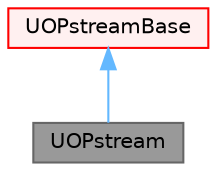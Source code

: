 digraph "UOPstream"
{
 // LATEX_PDF_SIZE
  bgcolor="transparent";
  edge [fontname=Helvetica,fontsize=10,labelfontname=Helvetica,labelfontsize=10];
  node [fontname=Helvetica,fontsize=10,shape=box,height=0.2,width=0.4];
  Node1 [id="Node000001",label="UOPstream",height=0.2,width=0.4,color="gray40", fillcolor="grey60", style="filled", fontcolor="black",tooltip=" "];
  Node2 -> Node1 [id="edge1_Node000001_Node000002",dir="back",color="steelblue1",style="solid",tooltip=" "];
  Node2 [id="Node000002",label="UOPstreamBase",height=0.2,width=0.4,color="red", fillcolor="#FFF0F0", style="filled",URL="$classFoam_1_1UOPstreamBase.html",tooltip="Base class for output inter-processor communications stream (ie, parallel streams)...."];
}
